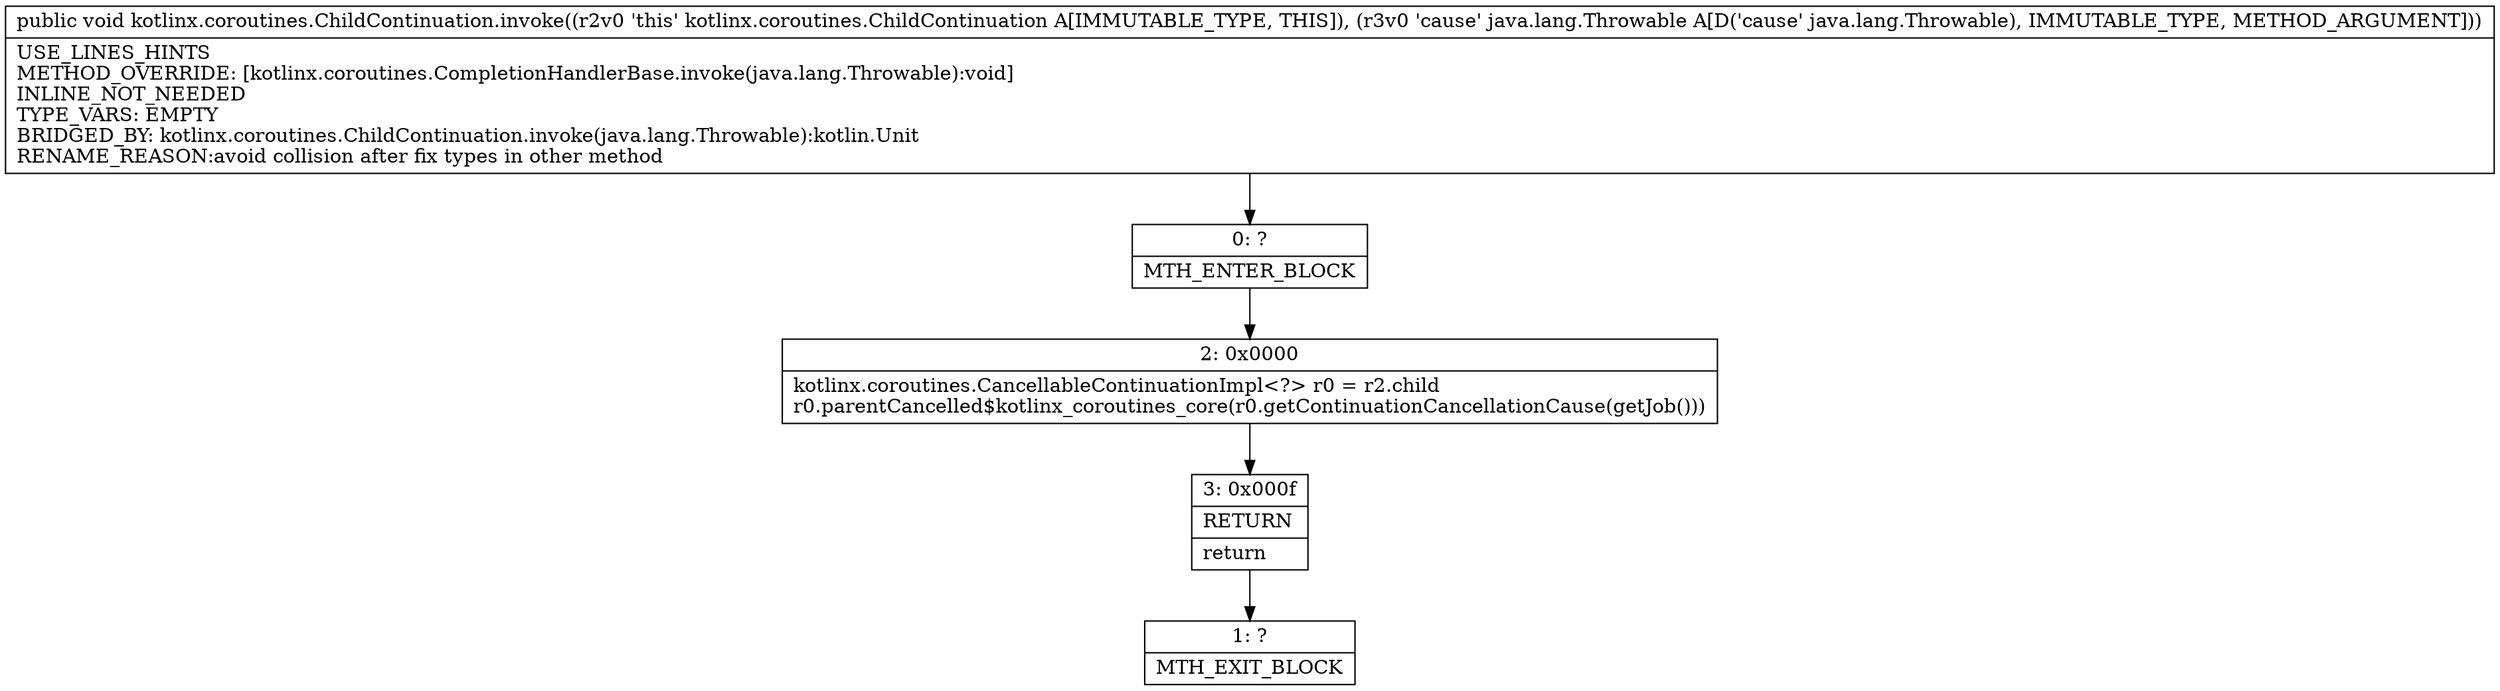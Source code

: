 digraph "CFG forkotlinx.coroutines.ChildContinuation.invoke(Ljava\/lang\/Throwable;)V" {
Node_0 [shape=record,label="{0\:\ ?|MTH_ENTER_BLOCK\l}"];
Node_2 [shape=record,label="{2\:\ 0x0000|kotlinx.coroutines.CancellableContinuationImpl\<?\> r0 = r2.child\lr0.parentCancelled$kotlinx_coroutines_core(r0.getContinuationCancellationCause(getJob()))\l}"];
Node_3 [shape=record,label="{3\:\ 0x000f|RETURN\l|return\l}"];
Node_1 [shape=record,label="{1\:\ ?|MTH_EXIT_BLOCK\l}"];
MethodNode[shape=record,label="{public void kotlinx.coroutines.ChildContinuation.invoke((r2v0 'this' kotlinx.coroutines.ChildContinuation A[IMMUTABLE_TYPE, THIS]), (r3v0 'cause' java.lang.Throwable A[D('cause' java.lang.Throwable), IMMUTABLE_TYPE, METHOD_ARGUMENT]))  | USE_LINES_HINTS\lMETHOD_OVERRIDE: [kotlinx.coroutines.CompletionHandlerBase.invoke(java.lang.Throwable):void]\lINLINE_NOT_NEEDED\lTYPE_VARS: EMPTY\lBRIDGED_BY: kotlinx.coroutines.ChildContinuation.invoke(java.lang.Throwable):kotlin.Unit\lRENAME_REASON:avoid collision after fix types in other method\l}"];
MethodNode -> Node_0;Node_0 -> Node_2;
Node_2 -> Node_3;
Node_3 -> Node_1;
}

